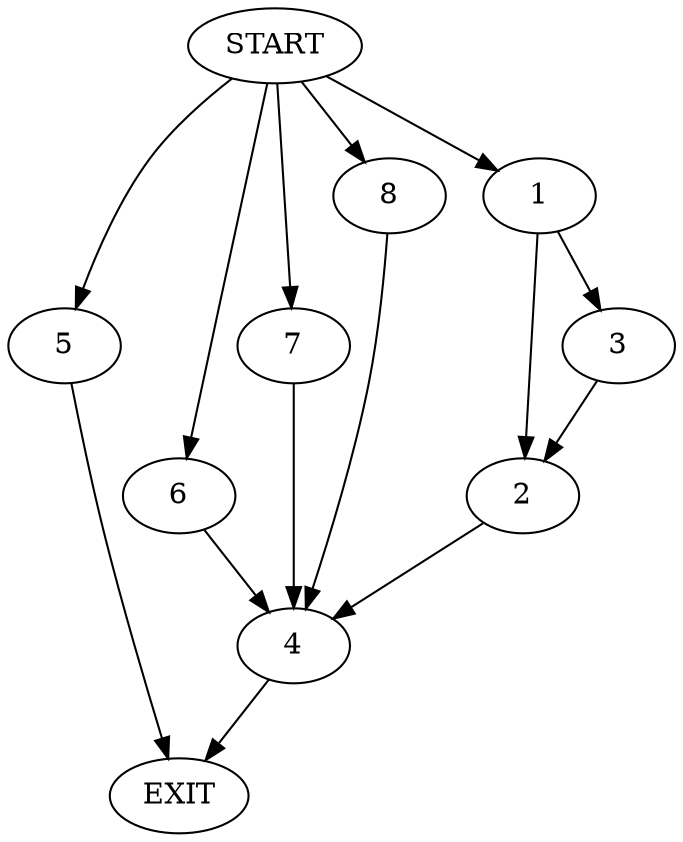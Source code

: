 digraph {
0 [label="START"]
9 [label="EXIT"]
0 -> 1
1 -> 2
1 -> 3
2 -> 4
3 -> 2
4 -> 9
0 -> 5
5 -> 9
0 -> 6
6 -> 4
0 -> 7
7 -> 4
0 -> 8
8 -> 4
}
